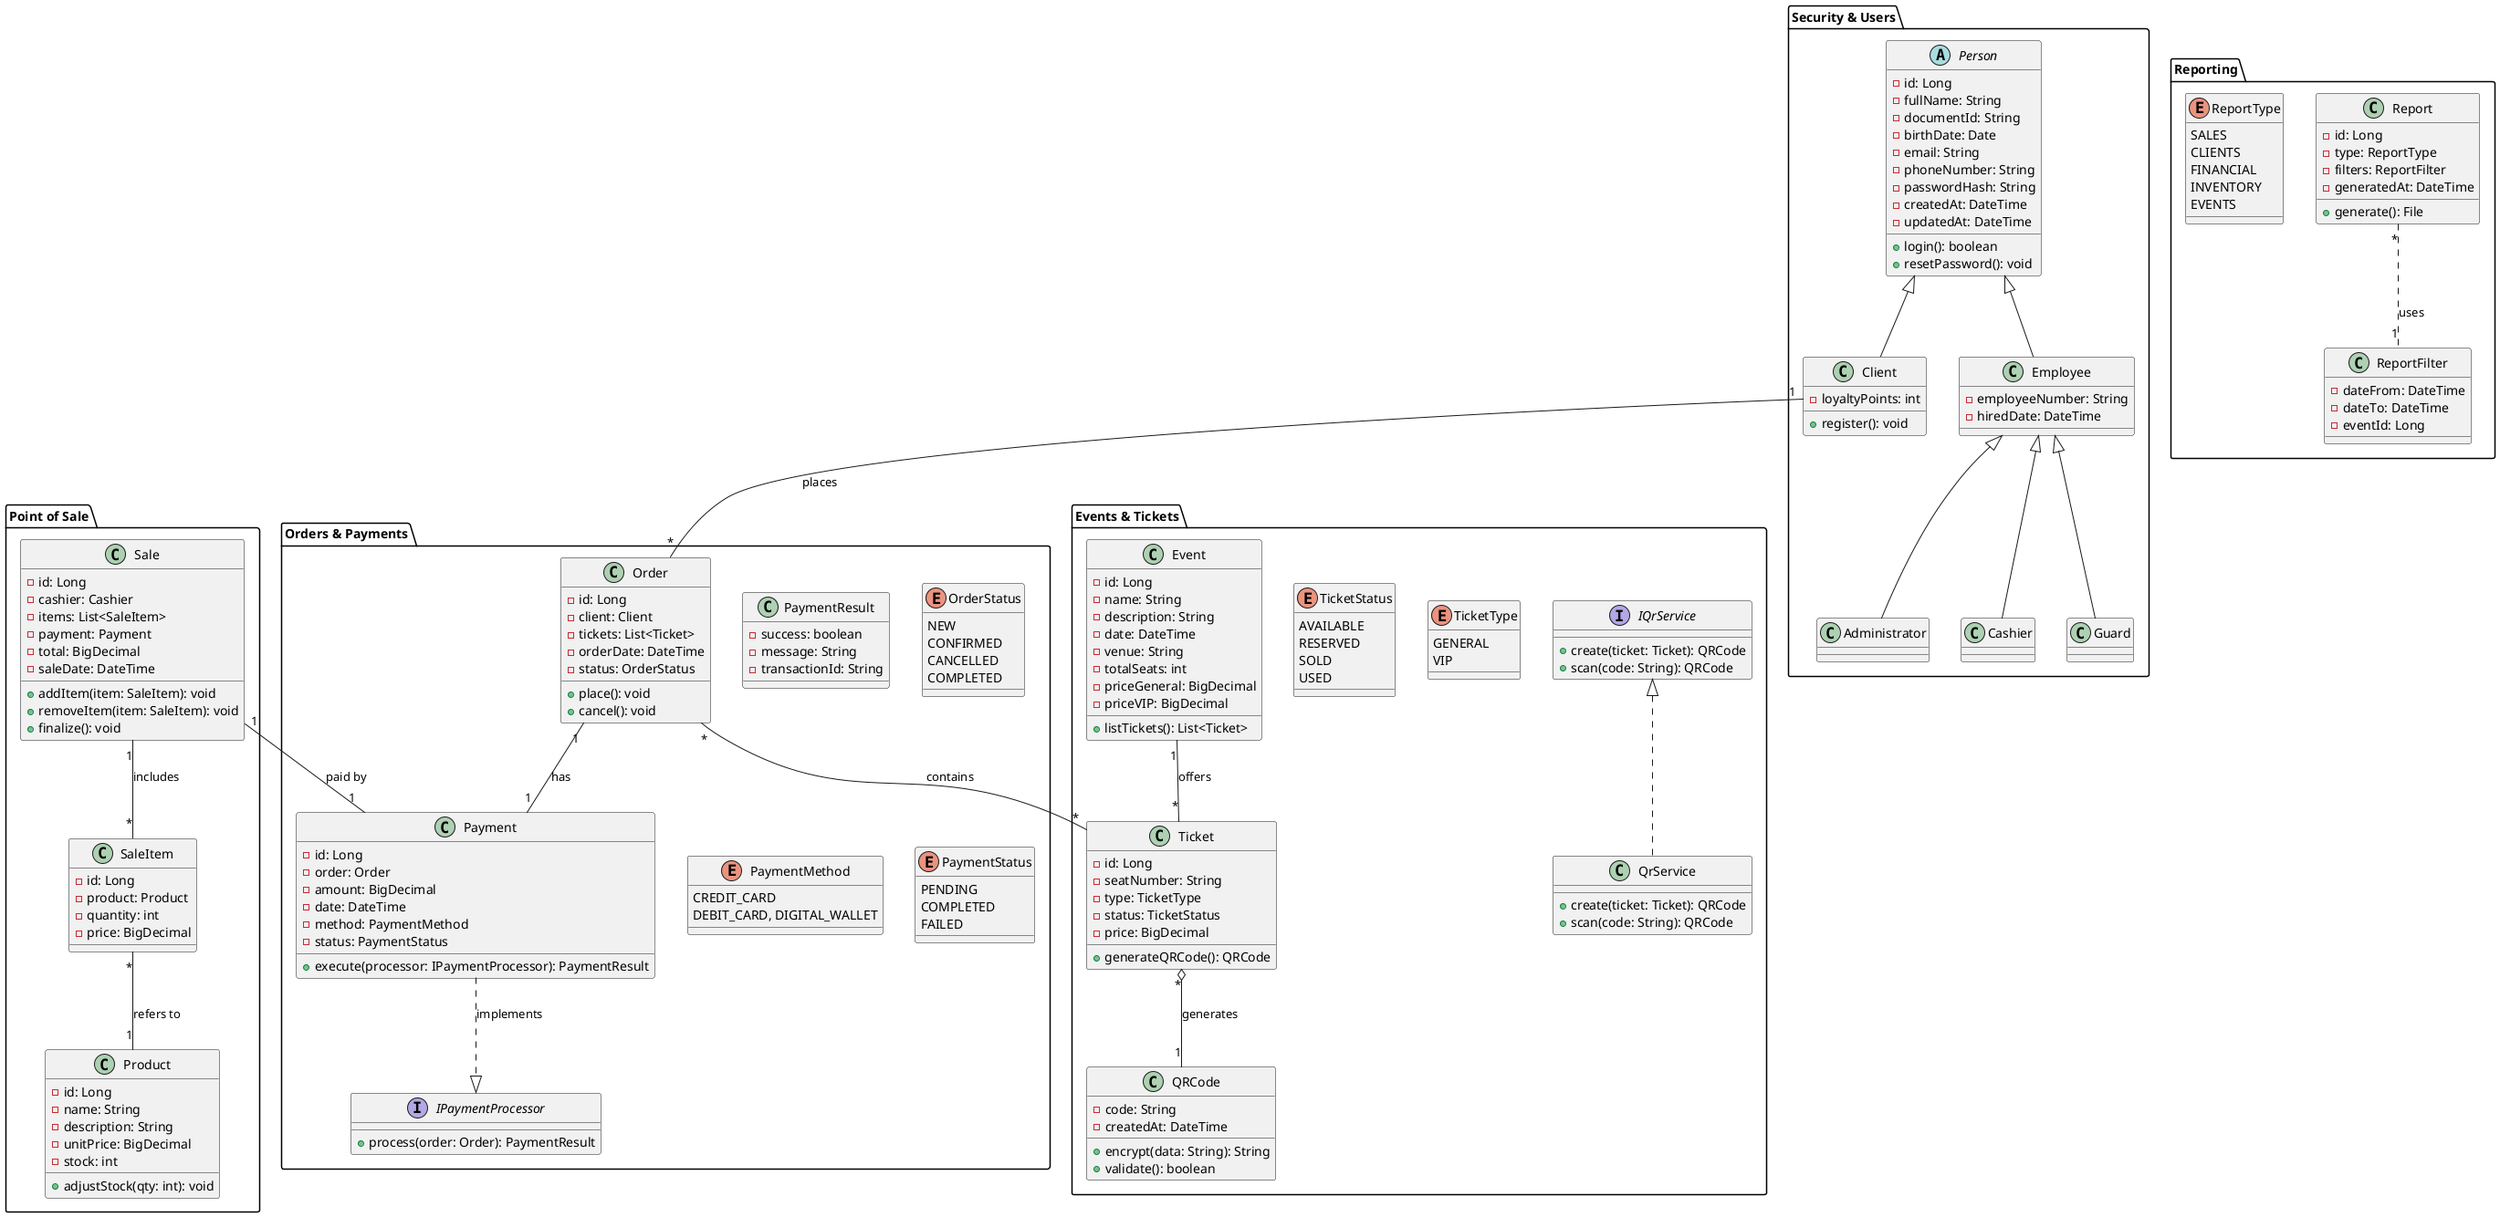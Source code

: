 @startuml
' ===== Packages =====
package "Security & Users" {
    abstract class Person {
        - id: Long
        - fullName: String
        - documentId: String
        - birthDate: Date
        - email: String
        - phoneNumber: String
        - passwordHash: String
        - createdAt: DateTime
        - updatedAt: DateTime
        + login(): boolean
        + resetPassword(): void
    }

    class Client extends Person {
        - loyaltyPoints: int
        + register(): void
    }
    class Employee extends Person {
        - employeeNumber: String
        - hiredDate: DateTime
    }
    class Administrator extends Employee {}
    class Cashier extends Employee {}
    class Guard extends Employee {}
}

package "Events & Tickets" {
    class Event {
        - id: Long
        - name: String
        - description: String
        - date: DateTime
        - venue: String
        - totalSeats: int
        - priceGeneral: BigDecimal
        - priceVIP: BigDecimal
        + listTickets(): List<Ticket>
    }

    class Ticket {
        - id: Long
        - seatNumber: String
        - type: TicketType
        - status: TicketStatus
        - price: BigDecimal
        + generateQRCode(): QRCode
    }

    enum TicketType {
                GENERAL
                VIP
    }

    enum TicketStatus {
                AVAILABLE
                RESERVED
                SOLD
                USED
    }

    class QRCode {
        - code: String
        - createdAt: DateTime
        + encrypt(data: String): String
        + validate(): boolean
    }

    interface IQrService {
        + create(ticket: Ticket): QRCode
        + scan(code: String): QRCode
    }
    class QrService implements IQrService {
        + create(ticket: Ticket): QRCode
        + scan(code: String): QRCode
    }
}

package "Orders & Payments" {
    interface IPaymentProcessor {
        + process(order: Order): PaymentResult
    }

    class PaymentResult {
        - success: boolean
        - message: String
        - transactionId: String
    }

    class Order {
        - id: Long
        - client: Client
        - tickets: List<Ticket>
        - orderDate: DateTime
        - status: OrderStatus
        + place(): void
        + cancel(): void
    }
    enum OrderStatus {
                    NEW
                    CONFIRMED
                    CANCELLED
                    COMPLETED
    }

    class Payment {
        - id: Long
        - order: Order
        - amount: BigDecimal
        - date: DateTime
        - method: PaymentMethod
        - status: PaymentStatus
        + execute(processor: IPaymentProcessor): PaymentResult
    }

    enum PaymentMethod {
                        CREDIT_CARD
                        DEBIT_CARD, DIGITAL_WALLET
    }
    enum PaymentStatus {
                        PENDING
                        COMPLETED
                        FAILED
    }
}

package "Point of Sale" {
    class Product {
        - id: Long
        - name: String
        - description: String
        - unitPrice: BigDecimal
        - stock: int
        + adjustStock(qty: int): void
    }

    class SaleItem {
        - id: Long
        - product: Product
        - quantity: int
        - price: BigDecimal
    }

    class Sale {
        - id: Long
        - cashier: Cashier
        - items: List<SaleItem>
        - payment: Payment
        - total: BigDecimal
        - saleDate: DateTime
        + addItem(item: SaleItem): void
        + removeItem(item: SaleItem): void
        + finalize(): void
    }
}

package "Reporting" {
    class Report {
        - id: Long
        - type: ReportType
        - filters: ReportFilter
        - generatedAt: DateTime
        + generate(): File
    }
    enum ReportType {
                    SALES
                    CLIENTS
                    FINANCIAL
                    INVENTORY
                    EVENTS
    }

    class ReportFilter {
        - dateFrom: DateTime
        - dateTo: DateTime
        - eventId: Long
    }
}

' ===== Relationships =====
Client "1" -- "*" Order : places
Order "*" -- "*" Ticket : contains
Order "1" -- "1" Payment : has
Event "1" -- "*" Ticket : offers
Ticket "*" o-- "1" QRCode : generates
Sale "1" -- "*" SaleItem : includes
SaleItem "*" -- "1" Product : refers to
Sale "1" -- "1" Payment : paid by
Report "*" .. "1" ReportFilter : uses
Payment ..|> IPaymentProcessor : implements
'QrService ..|> IQrService : implements
'Person <|-- Client
'Person <|-- Employee
'Employee <|-- Cashier
'Employee <|-- Guard
'Employee <|-- Administrator

@enduml

